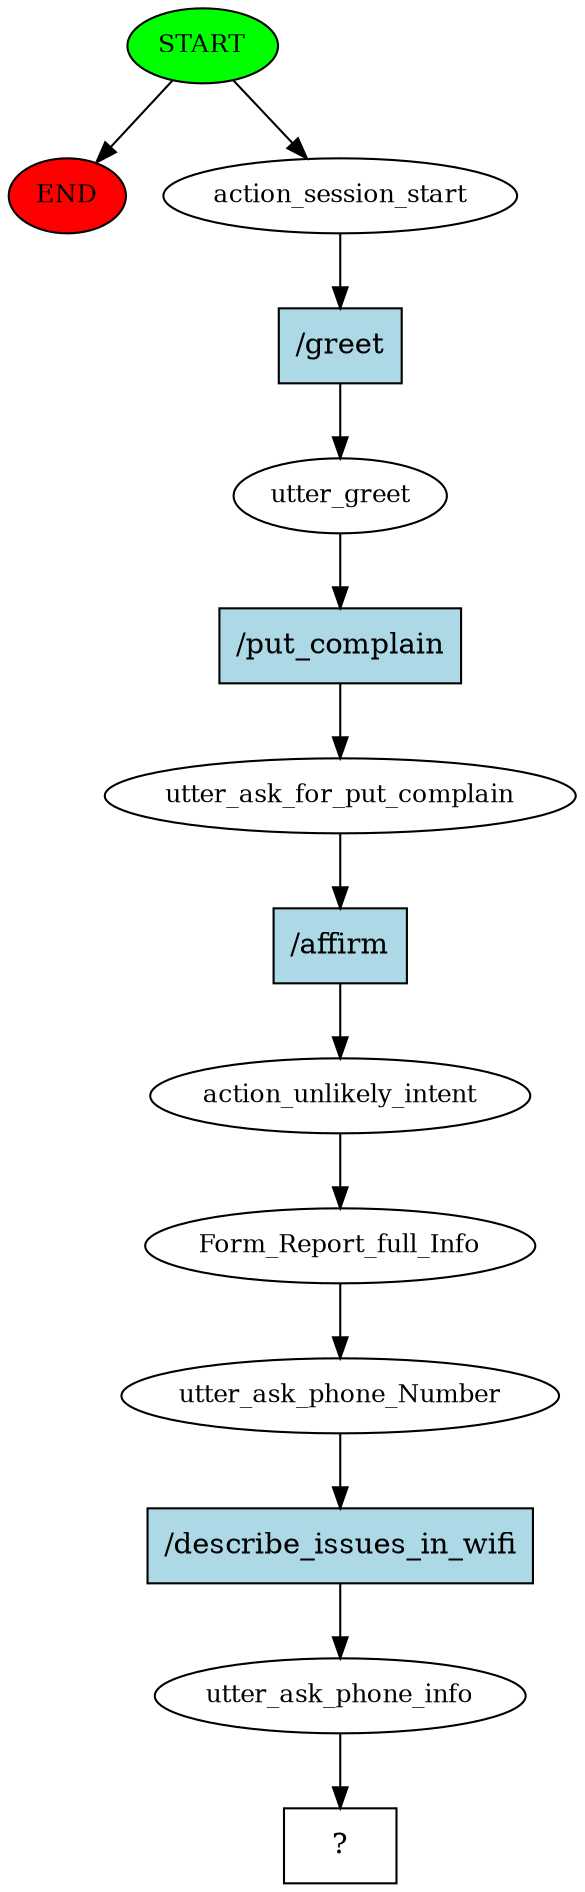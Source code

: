 digraph  {
0 [class="start active", fillcolor=green, fontsize=12, label=START, style=filled];
"-1" [class=end, fillcolor=red, fontsize=12, label=END, style=filled];
1 [class=active, fontsize=12, label=action_session_start];
2 [class=active, fontsize=12, label=utter_greet];
3 [class=active, fontsize=12, label=utter_ask_for_put_complain];
4 [class=active, fontsize=12, label=action_unlikely_intent];
5 [class=active, fontsize=12, label=Form_Report_full_Info];
6 [class=active, fontsize=12, label=utter_ask_phone_Number];
7 [class=active, fontsize=12, label=utter_ask_phone_info];
8 [class="intent dashed active", label="  ?  ", shape=rect];
9 [class="intent active", fillcolor=lightblue, label="/greet", shape=rect, style=filled];
10 [class="intent active", fillcolor=lightblue, label="/put_complain", shape=rect, style=filled];
11 [class="intent active", fillcolor=lightblue, label="/affirm", shape=rect, style=filled];
12 [class="intent active", fillcolor=lightblue, label="/describe_issues_in_wifi", shape=rect, style=filled];
0 -> "-1"  [class="", key=NONE, label=""];
0 -> 1  [class=active, key=NONE, label=""];
1 -> 9  [class=active, key=0];
2 -> 10  [class=active, key=0];
3 -> 11  [class=active, key=0];
4 -> 5  [class=active, key=NONE, label=""];
5 -> 6  [class=active, key=NONE, label=""];
6 -> 12  [class=active, key=0];
7 -> 8  [class=active, key=NONE, label=""];
9 -> 2  [class=active, key=0];
10 -> 3  [class=active, key=0];
11 -> 4  [class=active, key=0];
12 -> 7  [class=active, key=0];
}
